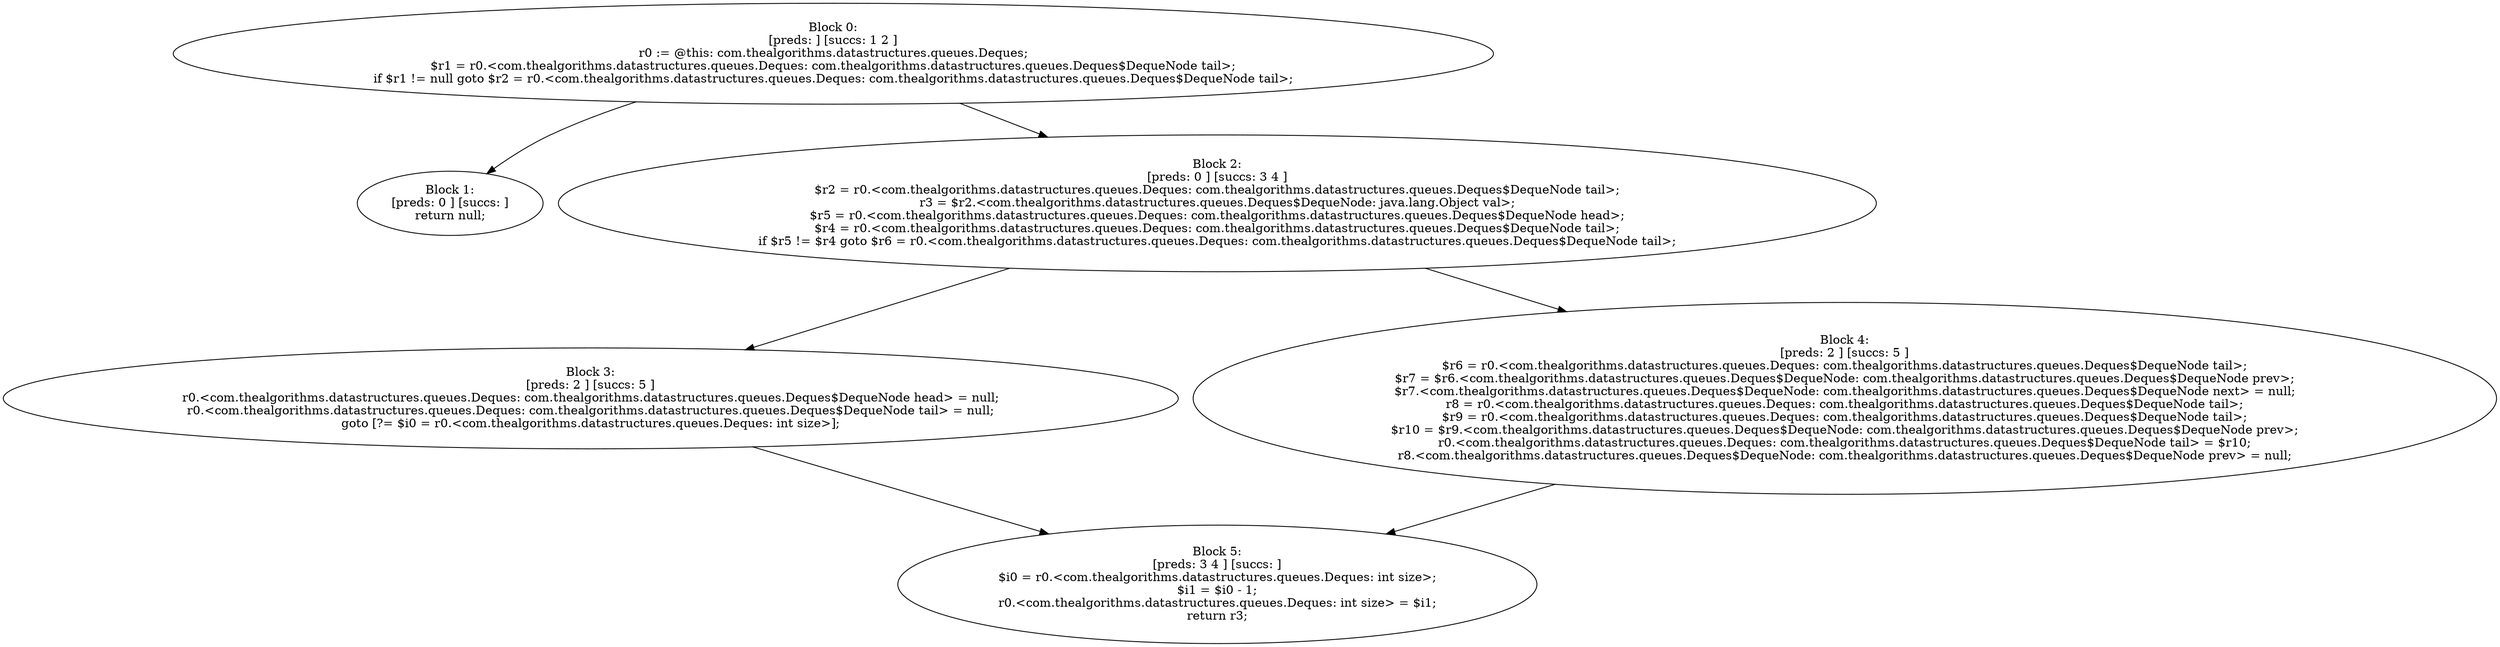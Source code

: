 digraph "unitGraph" {
    "Block 0:
[preds: ] [succs: 1 2 ]
r0 := @this: com.thealgorithms.datastructures.queues.Deques;
$r1 = r0.<com.thealgorithms.datastructures.queues.Deques: com.thealgorithms.datastructures.queues.Deques$DequeNode tail>;
if $r1 != null goto $r2 = r0.<com.thealgorithms.datastructures.queues.Deques: com.thealgorithms.datastructures.queues.Deques$DequeNode tail>;
"
    "Block 1:
[preds: 0 ] [succs: ]
return null;
"
    "Block 2:
[preds: 0 ] [succs: 3 4 ]
$r2 = r0.<com.thealgorithms.datastructures.queues.Deques: com.thealgorithms.datastructures.queues.Deques$DequeNode tail>;
r3 = $r2.<com.thealgorithms.datastructures.queues.Deques$DequeNode: java.lang.Object val>;
$r5 = r0.<com.thealgorithms.datastructures.queues.Deques: com.thealgorithms.datastructures.queues.Deques$DequeNode head>;
$r4 = r0.<com.thealgorithms.datastructures.queues.Deques: com.thealgorithms.datastructures.queues.Deques$DequeNode tail>;
if $r5 != $r4 goto $r6 = r0.<com.thealgorithms.datastructures.queues.Deques: com.thealgorithms.datastructures.queues.Deques$DequeNode tail>;
"
    "Block 3:
[preds: 2 ] [succs: 5 ]
r0.<com.thealgorithms.datastructures.queues.Deques: com.thealgorithms.datastructures.queues.Deques$DequeNode head> = null;
r0.<com.thealgorithms.datastructures.queues.Deques: com.thealgorithms.datastructures.queues.Deques$DequeNode tail> = null;
goto [?= $i0 = r0.<com.thealgorithms.datastructures.queues.Deques: int size>];
"
    "Block 4:
[preds: 2 ] [succs: 5 ]
$r6 = r0.<com.thealgorithms.datastructures.queues.Deques: com.thealgorithms.datastructures.queues.Deques$DequeNode tail>;
$r7 = $r6.<com.thealgorithms.datastructures.queues.Deques$DequeNode: com.thealgorithms.datastructures.queues.Deques$DequeNode prev>;
$r7.<com.thealgorithms.datastructures.queues.Deques$DequeNode: com.thealgorithms.datastructures.queues.Deques$DequeNode next> = null;
r8 = r0.<com.thealgorithms.datastructures.queues.Deques: com.thealgorithms.datastructures.queues.Deques$DequeNode tail>;
$r9 = r0.<com.thealgorithms.datastructures.queues.Deques: com.thealgorithms.datastructures.queues.Deques$DequeNode tail>;
$r10 = $r9.<com.thealgorithms.datastructures.queues.Deques$DequeNode: com.thealgorithms.datastructures.queues.Deques$DequeNode prev>;
r0.<com.thealgorithms.datastructures.queues.Deques: com.thealgorithms.datastructures.queues.Deques$DequeNode tail> = $r10;
r8.<com.thealgorithms.datastructures.queues.Deques$DequeNode: com.thealgorithms.datastructures.queues.Deques$DequeNode prev> = null;
"
    "Block 5:
[preds: 3 4 ] [succs: ]
$i0 = r0.<com.thealgorithms.datastructures.queues.Deques: int size>;
$i1 = $i0 - 1;
r0.<com.thealgorithms.datastructures.queues.Deques: int size> = $i1;
return r3;
"
    "Block 0:
[preds: ] [succs: 1 2 ]
r0 := @this: com.thealgorithms.datastructures.queues.Deques;
$r1 = r0.<com.thealgorithms.datastructures.queues.Deques: com.thealgorithms.datastructures.queues.Deques$DequeNode tail>;
if $r1 != null goto $r2 = r0.<com.thealgorithms.datastructures.queues.Deques: com.thealgorithms.datastructures.queues.Deques$DequeNode tail>;
"->"Block 1:
[preds: 0 ] [succs: ]
return null;
";
    "Block 0:
[preds: ] [succs: 1 2 ]
r0 := @this: com.thealgorithms.datastructures.queues.Deques;
$r1 = r0.<com.thealgorithms.datastructures.queues.Deques: com.thealgorithms.datastructures.queues.Deques$DequeNode tail>;
if $r1 != null goto $r2 = r0.<com.thealgorithms.datastructures.queues.Deques: com.thealgorithms.datastructures.queues.Deques$DequeNode tail>;
"->"Block 2:
[preds: 0 ] [succs: 3 4 ]
$r2 = r0.<com.thealgorithms.datastructures.queues.Deques: com.thealgorithms.datastructures.queues.Deques$DequeNode tail>;
r3 = $r2.<com.thealgorithms.datastructures.queues.Deques$DequeNode: java.lang.Object val>;
$r5 = r0.<com.thealgorithms.datastructures.queues.Deques: com.thealgorithms.datastructures.queues.Deques$DequeNode head>;
$r4 = r0.<com.thealgorithms.datastructures.queues.Deques: com.thealgorithms.datastructures.queues.Deques$DequeNode tail>;
if $r5 != $r4 goto $r6 = r0.<com.thealgorithms.datastructures.queues.Deques: com.thealgorithms.datastructures.queues.Deques$DequeNode tail>;
";
    "Block 2:
[preds: 0 ] [succs: 3 4 ]
$r2 = r0.<com.thealgorithms.datastructures.queues.Deques: com.thealgorithms.datastructures.queues.Deques$DequeNode tail>;
r3 = $r2.<com.thealgorithms.datastructures.queues.Deques$DequeNode: java.lang.Object val>;
$r5 = r0.<com.thealgorithms.datastructures.queues.Deques: com.thealgorithms.datastructures.queues.Deques$DequeNode head>;
$r4 = r0.<com.thealgorithms.datastructures.queues.Deques: com.thealgorithms.datastructures.queues.Deques$DequeNode tail>;
if $r5 != $r4 goto $r6 = r0.<com.thealgorithms.datastructures.queues.Deques: com.thealgorithms.datastructures.queues.Deques$DequeNode tail>;
"->"Block 3:
[preds: 2 ] [succs: 5 ]
r0.<com.thealgorithms.datastructures.queues.Deques: com.thealgorithms.datastructures.queues.Deques$DequeNode head> = null;
r0.<com.thealgorithms.datastructures.queues.Deques: com.thealgorithms.datastructures.queues.Deques$DequeNode tail> = null;
goto [?= $i0 = r0.<com.thealgorithms.datastructures.queues.Deques: int size>];
";
    "Block 2:
[preds: 0 ] [succs: 3 4 ]
$r2 = r0.<com.thealgorithms.datastructures.queues.Deques: com.thealgorithms.datastructures.queues.Deques$DequeNode tail>;
r3 = $r2.<com.thealgorithms.datastructures.queues.Deques$DequeNode: java.lang.Object val>;
$r5 = r0.<com.thealgorithms.datastructures.queues.Deques: com.thealgorithms.datastructures.queues.Deques$DequeNode head>;
$r4 = r0.<com.thealgorithms.datastructures.queues.Deques: com.thealgorithms.datastructures.queues.Deques$DequeNode tail>;
if $r5 != $r4 goto $r6 = r0.<com.thealgorithms.datastructures.queues.Deques: com.thealgorithms.datastructures.queues.Deques$DequeNode tail>;
"->"Block 4:
[preds: 2 ] [succs: 5 ]
$r6 = r0.<com.thealgorithms.datastructures.queues.Deques: com.thealgorithms.datastructures.queues.Deques$DequeNode tail>;
$r7 = $r6.<com.thealgorithms.datastructures.queues.Deques$DequeNode: com.thealgorithms.datastructures.queues.Deques$DequeNode prev>;
$r7.<com.thealgorithms.datastructures.queues.Deques$DequeNode: com.thealgorithms.datastructures.queues.Deques$DequeNode next> = null;
r8 = r0.<com.thealgorithms.datastructures.queues.Deques: com.thealgorithms.datastructures.queues.Deques$DequeNode tail>;
$r9 = r0.<com.thealgorithms.datastructures.queues.Deques: com.thealgorithms.datastructures.queues.Deques$DequeNode tail>;
$r10 = $r9.<com.thealgorithms.datastructures.queues.Deques$DequeNode: com.thealgorithms.datastructures.queues.Deques$DequeNode prev>;
r0.<com.thealgorithms.datastructures.queues.Deques: com.thealgorithms.datastructures.queues.Deques$DequeNode tail> = $r10;
r8.<com.thealgorithms.datastructures.queues.Deques$DequeNode: com.thealgorithms.datastructures.queues.Deques$DequeNode prev> = null;
";
    "Block 3:
[preds: 2 ] [succs: 5 ]
r0.<com.thealgorithms.datastructures.queues.Deques: com.thealgorithms.datastructures.queues.Deques$DequeNode head> = null;
r0.<com.thealgorithms.datastructures.queues.Deques: com.thealgorithms.datastructures.queues.Deques$DequeNode tail> = null;
goto [?= $i0 = r0.<com.thealgorithms.datastructures.queues.Deques: int size>];
"->"Block 5:
[preds: 3 4 ] [succs: ]
$i0 = r0.<com.thealgorithms.datastructures.queues.Deques: int size>;
$i1 = $i0 - 1;
r0.<com.thealgorithms.datastructures.queues.Deques: int size> = $i1;
return r3;
";
    "Block 4:
[preds: 2 ] [succs: 5 ]
$r6 = r0.<com.thealgorithms.datastructures.queues.Deques: com.thealgorithms.datastructures.queues.Deques$DequeNode tail>;
$r7 = $r6.<com.thealgorithms.datastructures.queues.Deques$DequeNode: com.thealgorithms.datastructures.queues.Deques$DequeNode prev>;
$r7.<com.thealgorithms.datastructures.queues.Deques$DequeNode: com.thealgorithms.datastructures.queues.Deques$DequeNode next> = null;
r8 = r0.<com.thealgorithms.datastructures.queues.Deques: com.thealgorithms.datastructures.queues.Deques$DequeNode tail>;
$r9 = r0.<com.thealgorithms.datastructures.queues.Deques: com.thealgorithms.datastructures.queues.Deques$DequeNode tail>;
$r10 = $r9.<com.thealgorithms.datastructures.queues.Deques$DequeNode: com.thealgorithms.datastructures.queues.Deques$DequeNode prev>;
r0.<com.thealgorithms.datastructures.queues.Deques: com.thealgorithms.datastructures.queues.Deques$DequeNode tail> = $r10;
r8.<com.thealgorithms.datastructures.queues.Deques$DequeNode: com.thealgorithms.datastructures.queues.Deques$DequeNode prev> = null;
"->"Block 5:
[preds: 3 4 ] [succs: ]
$i0 = r0.<com.thealgorithms.datastructures.queues.Deques: int size>;
$i1 = $i0 - 1;
r0.<com.thealgorithms.datastructures.queues.Deques: int size> = $i1;
return r3;
";
}
